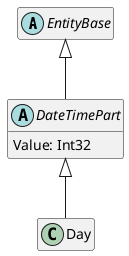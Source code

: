 ﻿@startuml
hide empty members

abstract class EntityBase {
}

EntityBase <|-- DateTimePart

abstract class DateTimePart {
    Value: Int32
}

DateTimePart <|-- Day

class Day {
}

@enduml
